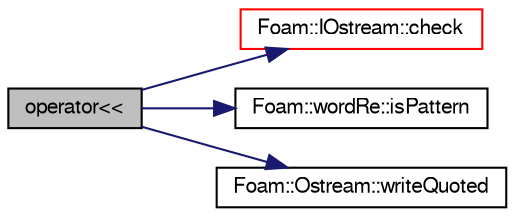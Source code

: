 digraph "operator&lt;&lt;"
{
  bgcolor="transparent";
  edge [fontname="FreeSans",fontsize="10",labelfontname="FreeSans",labelfontsize="10"];
  node [fontname="FreeSans",fontsize="10",shape=record];
  rankdir="LR";
  Node127250 [label="operator\<\<",height=0.2,width=0.4,color="black", fillcolor="grey75", style="filled", fontcolor="black"];
  Node127250 -> Node127251 [color="midnightblue",fontsize="10",style="solid",fontname="FreeSans"];
  Node127251 [label="Foam::IOstream::check",height=0.2,width=0.4,color="red",URL="$a26226.html#a367eb3425fc4e8270e2aa961df8ac8a5",tooltip="Check IOstream status for given operation. "];
  Node127250 -> Node127300 [color="midnightblue",fontsize="10",style="solid",fontname="FreeSans"];
  Node127300 [label="Foam::wordRe::isPattern",height=0.2,width=0.4,color="black",URL="$a28262.html#aaa56bb3e9c7d603ea926701883f338dd",tooltip="Test string for regular expression meta characters. "];
  Node127250 -> Node127301 [color="midnightblue",fontsize="10",style="solid",fontname="FreeSans"];
  Node127301 [label="Foam::Ostream::writeQuoted",height=0.2,width=0.4,color="black",URL="$a26238.html#ada06b875ab0eb5bd3cd138515de8a8e7",tooltip="Write std::string surrounded by quotes. "];
}
